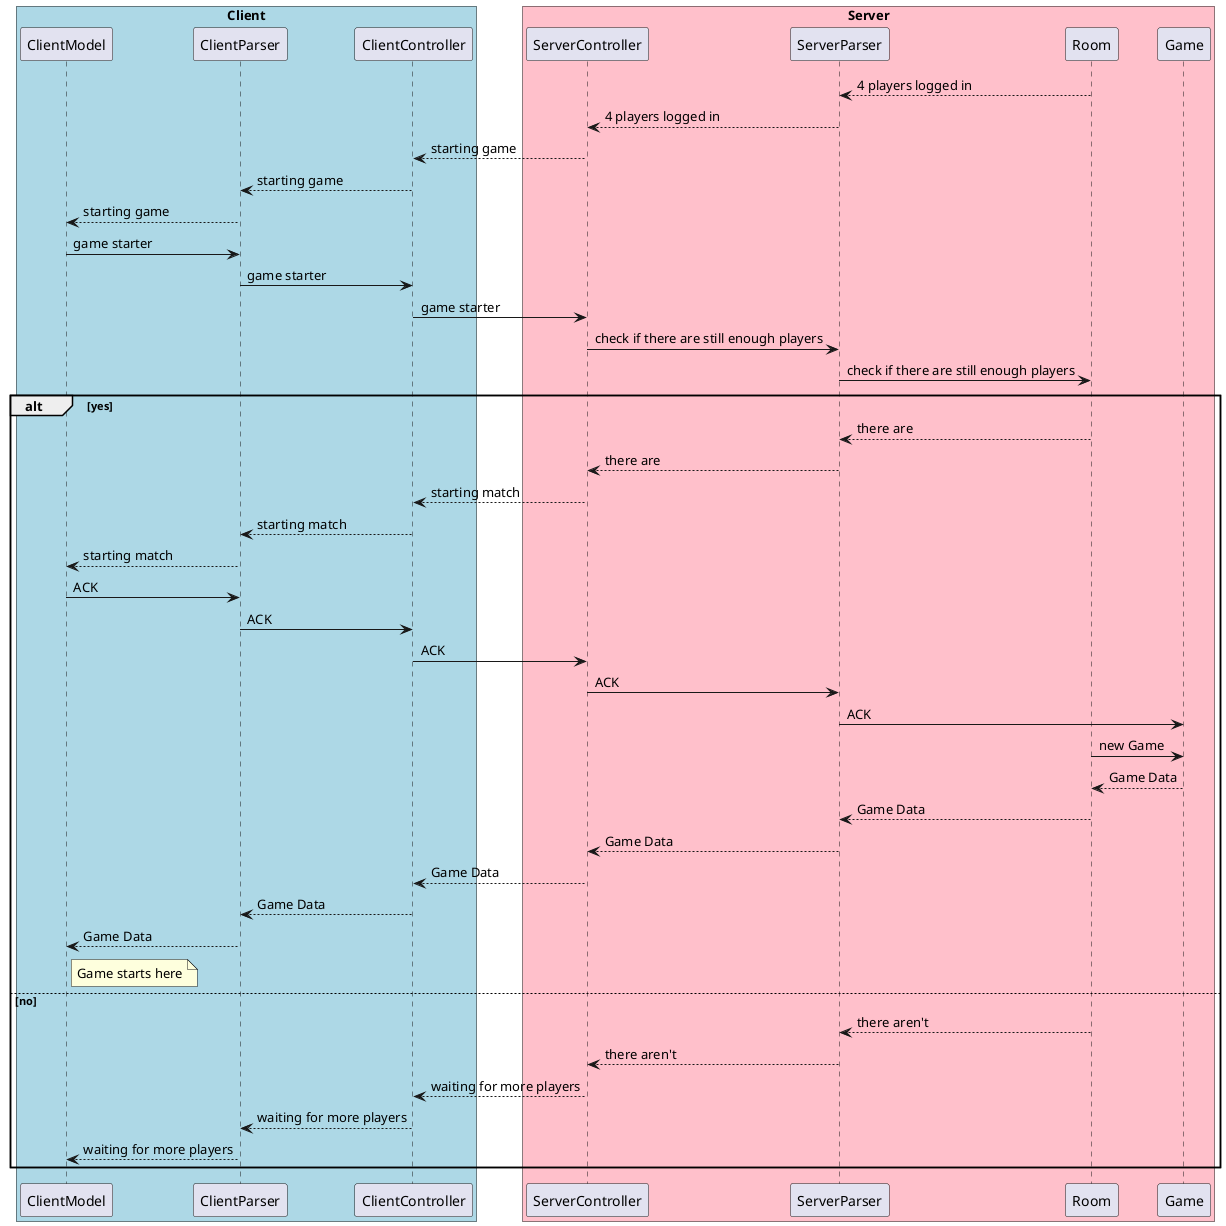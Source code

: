 @startuml

box "Client" #LightBlue
participant ClientModel
participant ClientParser
participant ClientController
end box

box "Server" #Pink
participant ServerController
participant ServerParser
participant Room
participant Game
end box

Room --> ServerParser : 4 players logged in
ServerParser -->ServerController: 4 players logged in
ServerController --> ClientController : starting game
ClientController --> ClientParser : starting game
ClientParser --> ClientModel : starting game

ClientModel -> ClientParser : game starter
ClientParser -> ClientController : game starter
ClientController -> ServerController : game starter

ServerController-> ServerParser : check if there are still enough players
ServerParser-> Room : check if there are still enough players

alt yes
Room --> ServerParser : there are
ServerParser --> ServerController : there are
ServerController --> ClientController : starting match
ClientController --> ClientParser : starting match
ClientParser --> ClientModel : starting match
ClientModel -> ClientParser : ACK
ClientParser -> ClientController : ACK
ClientController -> ServerController : ACK
ServerController -> ServerParser : ACK
ServerParser -> Game : ACK
Room -> Game : new Game
Game --> Room : Game Data
Room --> ServerParser : Game Data
ServerParser --> ServerController : Game Data

ServerController --> ClientController : Game Data
ClientController --> ClientParser : Game Data
ClientParser --> ClientModel : Game Data
note right of ClientModel: Game starts here
else no
Room --> ServerParser : there aren't
ServerParser --> ServerController : there aren't
ServerController --> ClientController : waiting for more players
ClientController --> ClientParser : waiting for more players
ClientParser --> ClientModel : waiting for more players
end


@enduml